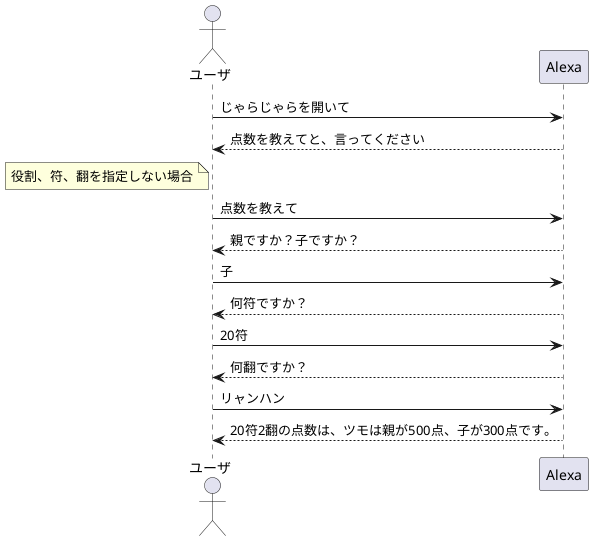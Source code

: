 @startuml じゃらじゃら

actor "ユーザ" as User

User -> Alexa: じゃらじゃらを開いて

User <-- Alexa: 点数を教えてと、言ってください

note left User
  役割、符、翻を指定しない場合
end note

User -> Alexa: 点数を教えて

User <-- Alexa: 親ですか？子ですか？

User -> Alexa: 子

User <-- Alexa: 何符ですか？

User -> Alexa: 20符

User <-- Alexa: 何翻ですか？

User -> Alexa: リャンハン

User <-- Alexa: 20符2翻の点数は、ツモは親が500点、子が300点です。

@enduml
